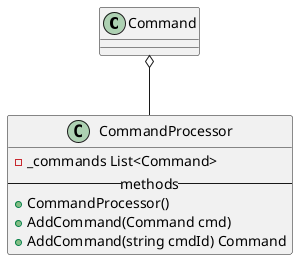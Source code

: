 @startuml

Command o-- CommandProcessor

class CommandProcessor {
	-_commands List<Command>
	--methods--
	+CommandProcessor()
	+AddCommand(Command cmd)
	+AddCommand(string cmdId) Command
}

@enduml
